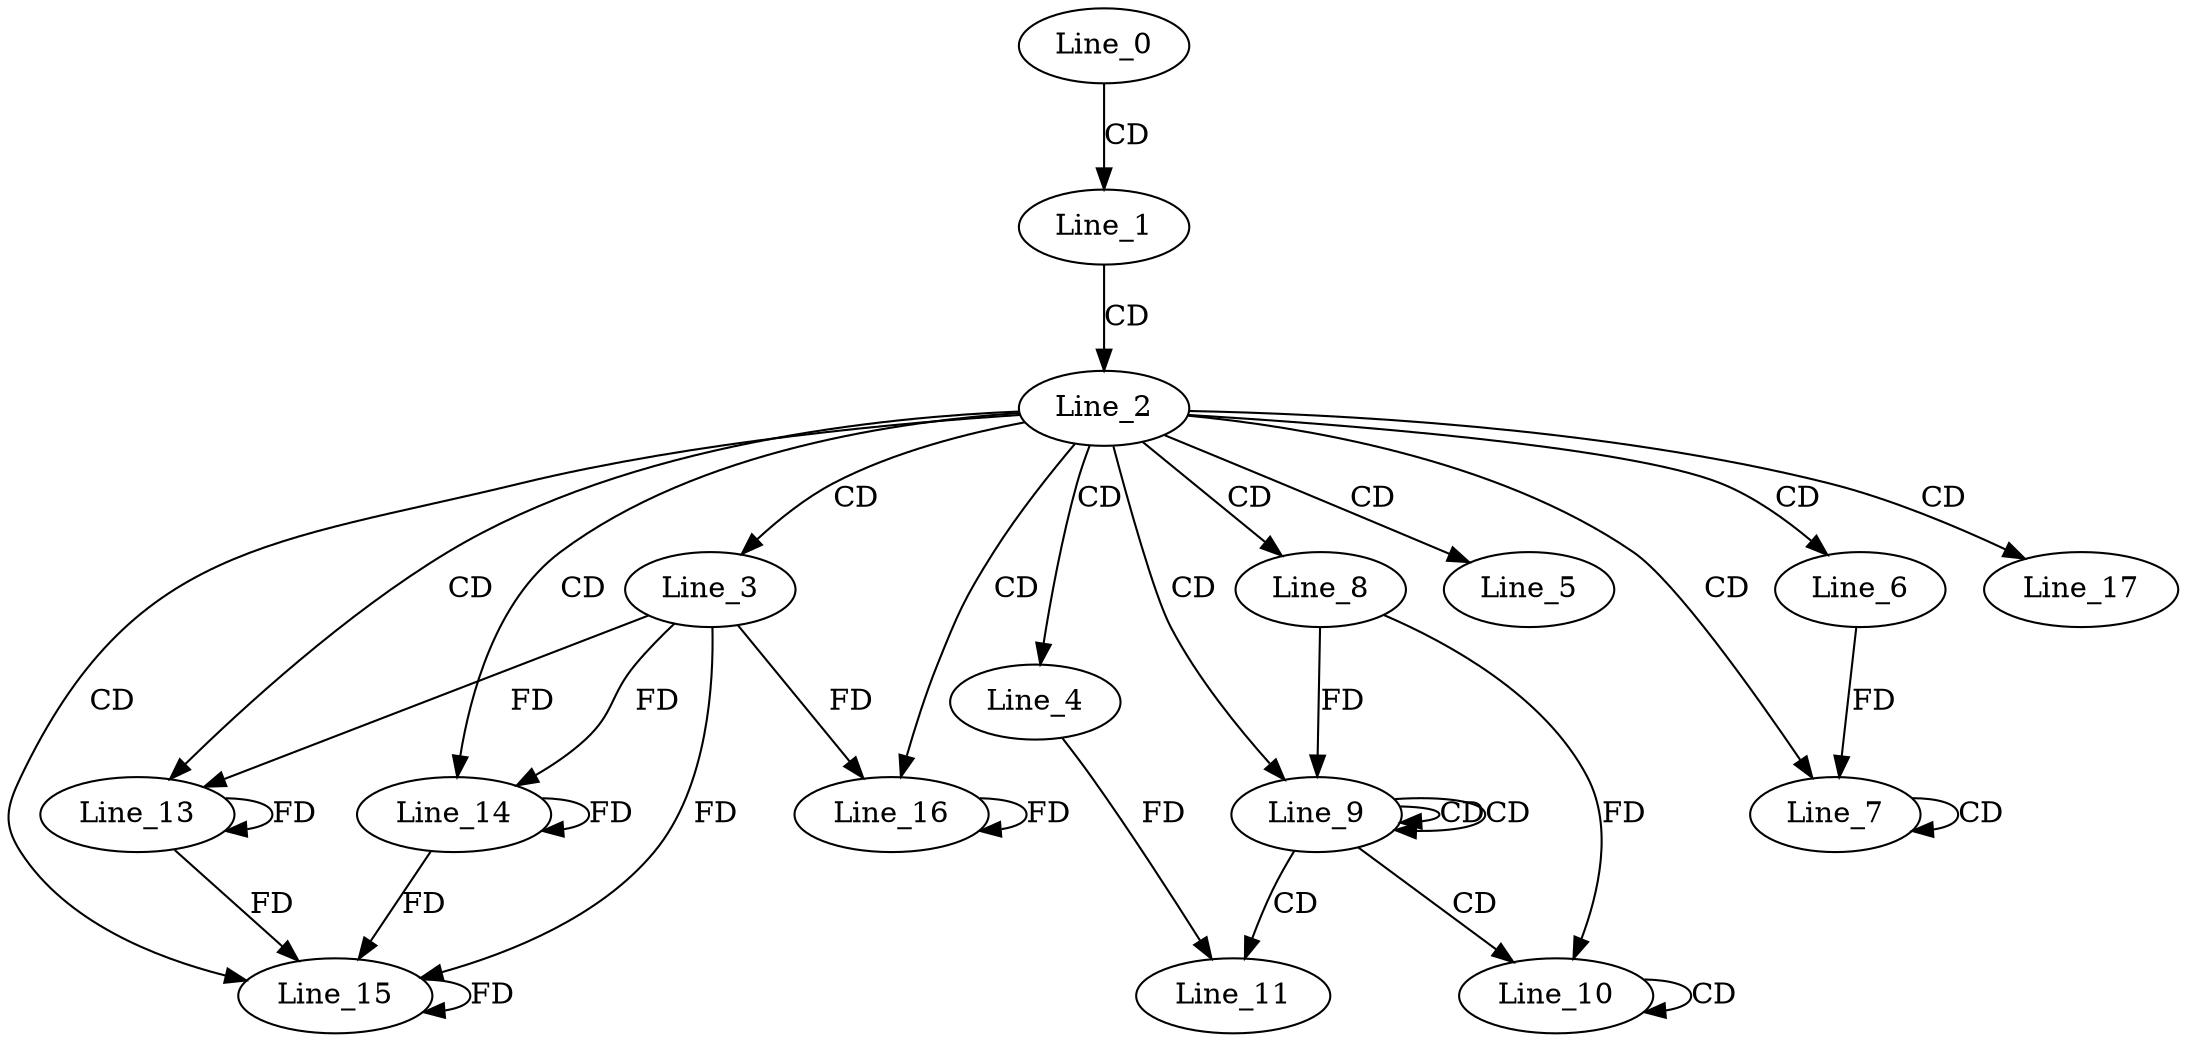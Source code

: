 digraph G {
  Line_0;
  Line_1;
  Line_2;
  Line_3;
  Line_4;
  Line_5;
  Line_6;
  Line_7;
  Line_7;
  Line_8;
  Line_9;
  Line_9;
  Line_10;
  Line_10;
  Line_11;
  Line_13;
  Line_13;
  Line_14;
  Line_14;
  Line_15;
  Line_16;
  Line_17;
  Line_0 -> Line_1 [ label="CD" ];
  Line_1 -> Line_2 [ label="CD" ];
  Line_2 -> Line_3 [ label="CD" ];
  Line_2 -> Line_4 [ label="CD" ];
  Line_2 -> Line_5 [ label="CD" ];
  Line_2 -> Line_6 [ label="CD" ];
  Line_2 -> Line_7 [ label="CD" ];
  Line_7 -> Line_7 [ label="CD" ];
  Line_6 -> Line_7 [ label="FD" ];
  Line_2 -> Line_8 [ label="CD" ];
  Line_2 -> Line_9 [ label="CD" ];
  Line_9 -> Line_9 [ label="CD" ];
  Line_9 -> Line_9 [ label="CD" ];
  Line_8 -> Line_9 [ label="FD" ];
  Line_9 -> Line_10 [ label="CD" ];
  Line_10 -> Line_10 [ label="CD" ];
  Line_8 -> Line_10 [ label="FD" ];
  Line_9 -> Line_11 [ label="CD" ];
  Line_4 -> Line_11 [ label="FD" ];
  Line_2 -> Line_13 [ label="CD" ];
  Line_3 -> Line_13 [ label="FD" ];
  Line_13 -> Line_13 [ label="FD" ];
  Line_2 -> Line_14 [ label="CD" ];
  Line_3 -> Line_14 [ label="FD" ];
  Line_14 -> Line_14 [ label="FD" ];
  Line_2 -> Line_15 [ label="CD" ];
  Line_3 -> Line_15 [ label="FD" ];
  Line_15 -> Line_15 [ label="FD" ];
  Line_13 -> Line_15 [ label="FD" ];
  Line_14 -> Line_15 [ label="FD" ];
  Line_2 -> Line_16 [ label="CD" ];
  Line_3 -> Line_16 [ label="FD" ];
  Line_16 -> Line_16 [ label="FD" ];
  Line_2 -> Line_17 [ label="CD" ];
}
